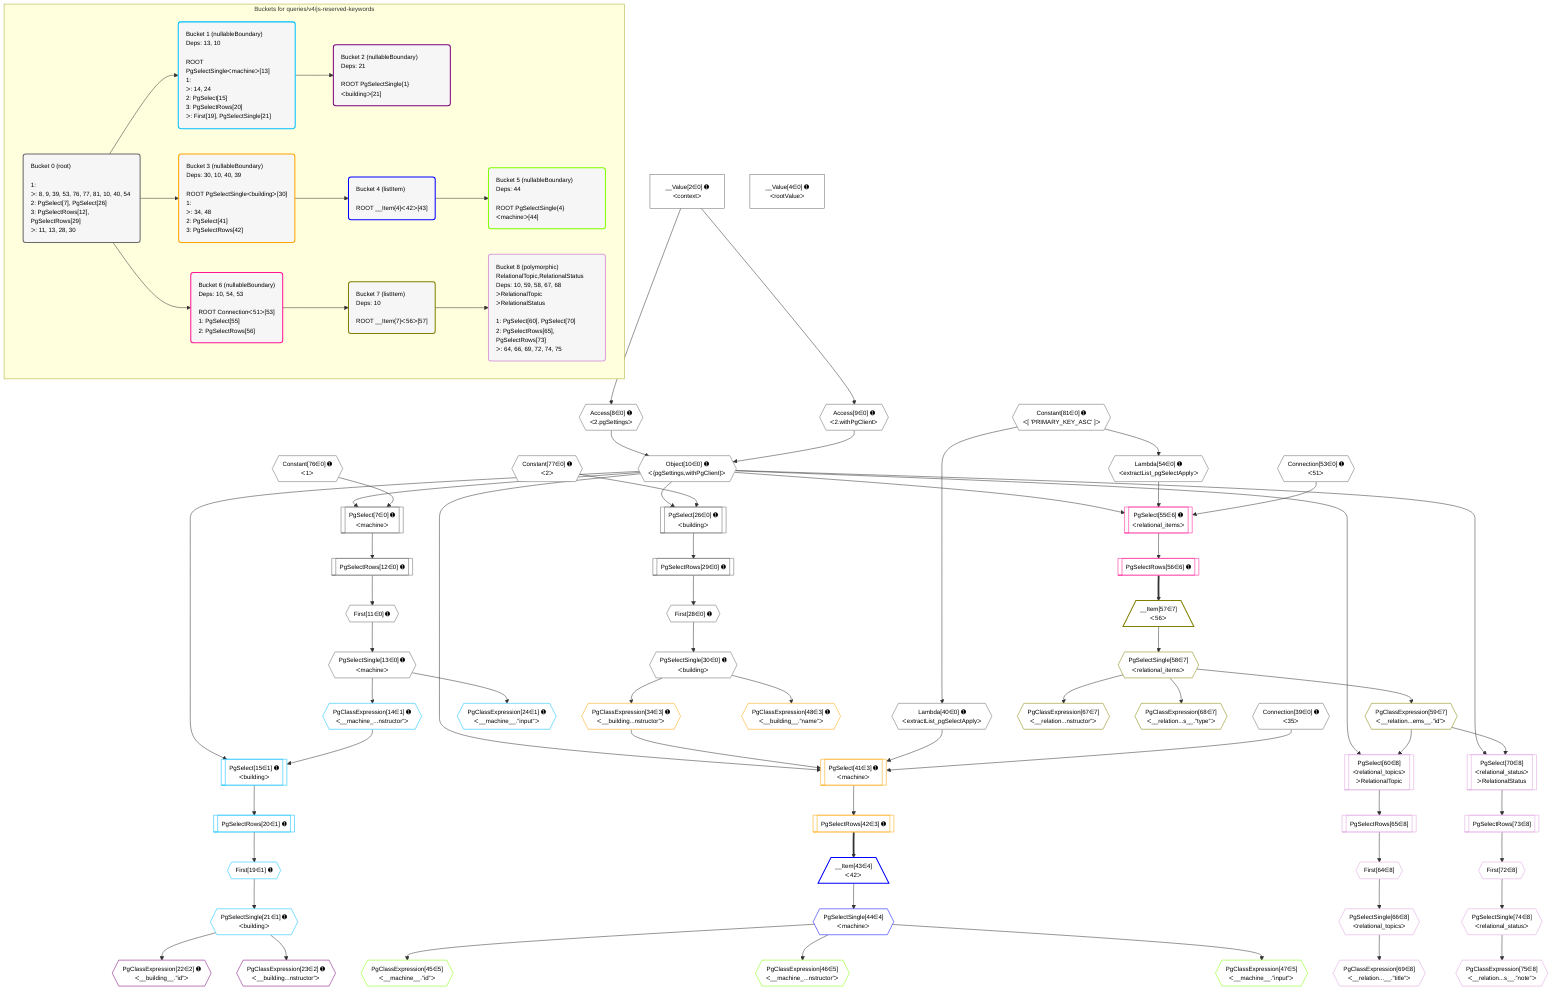 %%{init: {'themeVariables': { 'fontSize': '12px'}}}%%
graph TD
    classDef path fill:#eee,stroke:#000,color:#000
    classDef plan fill:#fff,stroke-width:1px,color:#000
    classDef itemplan fill:#fff,stroke-width:2px,color:#000
    classDef unbatchedplan fill:#dff,stroke-width:1px,color:#000
    classDef sideeffectplan fill:#fcc,stroke-width:2px,color:#000
    classDef bucket fill:#f6f6f6,color:#000,stroke-width:2px,text-align:left


    %% plan dependencies
    PgSelect7[["PgSelect[7∈0] ➊<br />ᐸmachineᐳ"]]:::plan
    Object10{{"Object[10∈0] ➊<br />ᐸ{pgSettings,withPgClient}ᐳ"}}:::plan
    Constant76{{"Constant[76∈0] ➊<br />ᐸ1ᐳ"}}:::plan
    Object10 & Constant76 --> PgSelect7
    Access8{{"Access[8∈0] ➊<br />ᐸ2.pgSettingsᐳ"}}:::plan
    Access9{{"Access[9∈0] ➊<br />ᐸ2.withPgClientᐳ"}}:::plan
    Access8 & Access9 --> Object10
    PgSelect26[["PgSelect[26∈0] ➊<br />ᐸbuildingᐳ"]]:::plan
    Constant77{{"Constant[77∈0] ➊<br />ᐸ2ᐳ"}}:::plan
    Object10 & Constant77 --> PgSelect26
    __Value2["__Value[2∈0] ➊<br />ᐸcontextᐳ"]:::plan
    __Value2 --> Access8
    __Value2 --> Access9
    First11{{"First[11∈0] ➊"}}:::plan
    PgSelectRows12[["PgSelectRows[12∈0] ➊"]]:::plan
    PgSelectRows12 --> First11
    PgSelect7 --> PgSelectRows12
    PgSelectSingle13{{"PgSelectSingle[13∈0] ➊<br />ᐸmachineᐳ"}}:::plan
    First11 --> PgSelectSingle13
    First28{{"First[28∈0] ➊"}}:::plan
    PgSelectRows29[["PgSelectRows[29∈0] ➊"]]:::plan
    PgSelectRows29 --> First28
    PgSelect26 --> PgSelectRows29
    PgSelectSingle30{{"PgSelectSingle[30∈0] ➊<br />ᐸbuildingᐳ"}}:::plan
    First28 --> PgSelectSingle30
    Lambda40{{"Lambda[40∈0] ➊<br />ᐸextractList_pgSelectApplyᐳ"}}:::plan
    Constant81{{"Constant[81∈0] ➊<br />ᐸ[ 'PRIMARY_KEY_ASC' ]ᐳ"}}:::plan
    Constant81 --> Lambda40
    Lambda54{{"Lambda[54∈0] ➊<br />ᐸextractList_pgSelectApplyᐳ"}}:::plan
    Constant81 --> Lambda54
    __Value4["__Value[4∈0] ➊<br />ᐸrootValueᐳ"]:::plan
    Connection39{{"Connection[39∈0] ➊<br />ᐸ35ᐳ"}}:::plan
    Connection53{{"Connection[53∈0] ➊<br />ᐸ51ᐳ"}}:::plan
    PgSelect15[["PgSelect[15∈1] ➊<br />ᐸbuildingᐳ"]]:::plan
    PgClassExpression14{{"PgClassExpression[14∈1] ➊<br />ᐸ__machine_...nstructor”ᐳ"}}:::plan
    Object10 & PgClassExpression14 --> PgSelect15
    PgSelectSingle13 --> PgClassExpression14
    First19{{"First[19∈1] ➊"}}:::plan
    PgSelectRows20[["PgSelectRows[20∈1] ➊"]]:::plan
    PgSelectRows20 --> First19
    PgSelect15 --> PgSelectRows20
    PgSelectSingle21{{"PgSelectSingle[21∈1] ➊<br />ᐸbuildingᐳ"}}:::plan
    First19 --> PgSelectSingle21
    PgClassExpression24{{"PgClassExpression[24∈1] ➊<br />ᐸ__machine__.”input”ᐳ"}}:::plan
    PgSelectSingle13 --> PgClassExpression24
    PgClassExpression22{{"PgClassExpression[22∈2] ➊<br />ᐸ__building__.”id”ᐳ"}}:::plan
    PgSelectSingle21 --> PgClassExpression22
    PgClassExpression23{{"PgClassExpression[23∈2] ➊<br />ᐸ__building...nstructor”ᐳ"}}:::plan
    PgSelectSingle21 --> PgClassExpression23
    PgSelect41[["PgSelect[41∈3] ➊<br />ᐸmachineᐳ"]]:::plan
    PgClassExpression34{{"PgClassExpression[34∈3] ➊<br />ᐸ__building...nstructor”ᐳ"}}:::plan
    Object10 & PgClassExpression34 & Lambda40 & Connection39 --> PgSelect41
    PgSelectSingle30 --> PgClassExpression34
    PgSelectRows42[["PgSelectRows[42∈3] ➊"]]:::plan
    PgSelect41 --> PgSelectRows42
    PgClassExpression48{{"PgClassExpression[48∈3] ➊<br />ᐸ__building__.”name”ᐳ"}}:::plan
    PgSelectSingle30 --> PgClassExpression48
    __Item43[/"__Item[43∈4]<br />ᐸ42ᐳ"\]:::itemplan
    PgSelectRows42 ==> __Item43
    PgSelectSingle44{{"PgSelectSingle[44∈4]<br />ᐸmachineᐳ"}}:::plan
    __Item43 --> PgSelectSingle44
    PgClassExpression45{{"PgClassExpression[45∈5]<br />ᐸ__machine__.”id”ᐳ"}}:::plan
    PgSelectSingle44 --> PgClassExpression45
    PgClassExpression46{{"PgClassExpression[46∈5]<br />ᐸ__machine_...nstructor”ᐳ"}}:::plan
    PgSelectSingle44 --> PgClassExpression46
    PgClassExpression47{{"PgClassExpression[47∈5]<br />ᐸ__machine__.”input”ᐳ"}}:::plan
    PgSelectSingle44 --> PgClassExpression47
    PgSelect55[["PgSelect[55∈6] ➊<br />ᐸrelational_itemsᐳ"]]:::plan
    Object10 & Lambda54 & Connection53 --> PgSelect55
    PgSelectRows56[["PgSelectRows[56∈6] ➊"]]:::plan
    PgSelect55 --> PgSelectRows56
    __Item57[/"__Item[57∈7]<br />ᐸ56ᐳ"\]:::itemplan
    PgSelectRows56 ==> __Item57
    PgSelectSingle58{{"PgSelectSingle[58∈7]<br />ᐸrelational_itemsᐳ"}}:::plan
    __Item57 --> PgSelectSingle58
    PgClassExpression59{{"PgClassExpression[59∈7]<br />ᐸ__relation...ems__.”id”ᐳ"}}:::plan
    PgSelectSingle58 --> PgClassExpression59
    PgClassExpression67{{"PgClassExpression[67∈7]<br />ᐸ__relation...nstructor”ᐳ"}}:::plan
    PgSelectSingle58 --> PgClassExpression67
    PgClassExpression68{{"PgClassExpression[68∈7]<br />ᐸ__relation...s__.”type”ᐳ"}}:::plan
    PgSelectSingle58 --> PgClassExpression68
    PgSelect60[["PgSelect[60∈8]<br />ᐸrelational_topicsᐳ<br />ᐳRelationalTopic"]]:::plan
    Object10 & PgClassExpression59 --> PgSelect60
    PgSelect70[["PgSelect[70∈8]<br />ᐸrelational_statusᐳ<br />ᐳRelationalStatus"]]:::plan
    Object10 & PgClassExpression59 --> PgSelect70
    First64{{"First[64∈8]"}}:::plan
    PgSelectRows65[["PgSelectRows[65∈8]"]]:::plan
    PgSelectRows65 --> First64
    PgSelect60 --> PgSelectRows65
    PgSelectSingle66{{"PgSelectSingle[66∈8]<br />ᐸrelational_topicsᐳ"}}:::plan
    First64 --> PgSelectSingle66
    PgClassExpression69{{"PgClassExpression[69∈8]<br />ᐸ__relation...__.”title”ᐳ"}}:::plan
    PgSelectSingle66 --> PgClassExpression69
    First72{{"First[72∈8]"}}:::plan
    PgSelectRows73[["PgSelectRows[73∈8]"]]:::plan
    PgSelectRows73 --> First72
    PgSelect70 --> PgSelectRows73
    PgSelectSingle74{{"PgSelectSingle[74∈8]<br />ᐸrelational_statusᐳ"}}:::plan
    First72 --> PgSelectSingle74
    PgClassExpression75{{"PgClassExpression[75∈8]<br />ᐸ__relation...s__.”note”ᐳ"}}:::plan
    PgSelectSingle74 --> PgClassExpression75

    %% define steps

    subgraph "Buckets for queries/v4/js-reserved-keywords"
    Bucket0("Bucket 0 (root)<br /><br />1: <br />ᐳ: 8, 9, 39, 53, 76, 77, 81, 10, 40, 54<br />2: PgSelect[7], PgSelect[26]<br />3: PgSelectRows[12], PgSelectRows[29]<br />ᐳ: 11, 13, 28, 30"):::bucket
    classDef bucket0 stroke:#696969
    class Bucket0,__Value2,__Value4,PgSelect7,Access8,Access9,Object10,First11,PgSelectRows12,PgSelectSingle13,PgSelect26,First28,PgSelectRows29,PgSelectSingle30,Connection39,Lambda40,Connection53,Lambda54,Constant76,Constant77,Constant81 bucket0
    Bucket1("Bucket 1 (nullableBoundary)<br />Deps: 13, 10<br /><br />ROOT PgSelectSingleᐸmachineᐳ[13]<br />1: <br />ᐳ: 14, 24<br />2: PgSelect[15]<br />3: PgSelectRows[20]<br />ᐳ: First[19], PgSelectSingle[21]"):::bucket
    classDef bucket1 stroke:#00bfff
    class Bucket1,PgClassExpression14,PgSelect15,First19,PgSelectRows20,PgSelectSingle21,PgClassExpression24 bucket1
    Bucket2("Bucket 2 (nullableBoundary)<br />Deps: 21<br /><br />ROOT PgSelectSingle{1}ᐸbuildingᐳ[21]"):::bucket
    classDef bucket2 stroke:#7f007f
    class Bucket2,PgClassExpression22,PgClassExpression23 bucket2
    Bucket3("Bucket 3 (nullableBoundary)<br />Deps: 30, 10, 40, 39<br /><br />ROOT PgSelectSingleᐸbuildingᐳ[30]<br />1: <br />ᐳ: 34, 48<br />2: PgSelect[41]<br />3: PgSelectRows[42]"):::bucket
    classDef bucket3 stroke:#ffa500
    class Bucket3,PgClassExpression34,PgSelect41,PgSelectRows42,PgClassExpression48 bucket3
    Bucket4("Bucket 4 (listItem)<br /><br />ROOT __Item{4}ᐸ42ᐳ[43]"):::bucket
    classDef bucket4 stroke:#0000ff
    class Bucket4,__Item43,PgSelectSingle44 bucket4
    Bucket5("Bucket 5 (nullableBoundary)<br />Deps: 44<br /><br />ROOT PgSelectSingle{4}ᐸmachineᐳ[44]"):::bucket
    classDef bucket5 stroke:#7fff00
    class Bucket5,PgClassExpression45,PgClassExpression46,PgClassExpression47 bucket5
    Bucket6("Bucket 6 (nullableBoundary)<br />Deps: 10, 54, 53<br /><br />ROOT Connectionᐸ51ᐳ[53]<br />1: PgSelect[55]<br />2: PgSelectRows[56]"):::bucket
    classDef bucket6 stroke:#ff1493
    class Bucket6,PgSelect55,PgSelectRows56 bucket6
    Bucket7("Bucket 7 (listItem)<br />Deps: 10<br /><br />ROOT __Item{7}ᐸ56ᐳ[57]"):::bucket
    classDef bucket7 stroke:#808000
    class Bucket7,__Item57,PgSelectSingle58,PgClassExpression59,PgClassExpression67,PgClassExpression68 bucket7
    Bucket8("Bucket 8 (polymorphic)<br />RelationalTopic,RelationalStatus<br />Deps: 10, 59, 58, 67, 68<br />ᐳRelationalTopic<br />ᐳRelationalStatus<br /><br />1: PgSelect[60], PgSelect[70]<br />2: PgSelectRows[65], PgSelectRows[73]<br />ᐳ: 64, 66, 69, 72, 74, 75"):::bucket
    classDef bucket8 stroke:#dda0dd
    class Bucket8,PgSelect60,First64,PgSelectRows65,PgSelectSingle66,PgClassExpression69,PgSelect70,First72,PgSelectRows73,PgSelectSingle74,PgClassExpression75 bucket8
    Bucket0 --> Bucket1 & Bucket3 & Bucket6
    Bucket1 --> Bucket2
    Bucket3 --> Bucket4
    Bucket4 --> Bucket5
    Bucket6 --> Bucket7
    Bucket7 --> Bucket8
    end